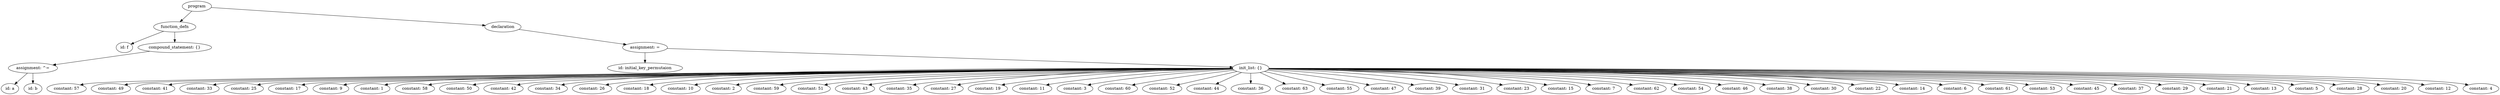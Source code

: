 strict digraph "" {
	graph [bb="0,0,7116.5,324"];
	node [label="\N"];
	145	[height=0.5,
		label=program,
		pos="566,306",
		width=1.1389];
	83	[height=0.5,
		label=function_defn,
		pos="502,234",
		width=1.6667];
	145 -> 83	[pos="e,517.36,251.8 551.48,289.12 543.45,280.33 533.29,269.23 524.28,259.37"];
	144	[height=0.5,
		label=declaration,
		pos="1436,234",
		width=1.3902];
	145 -> 144	[pos="e,1387.8,238.88 605.93,301.79 745.52,290.56 1212.1,253.01 1377.4,239.72"];
	74	[height=0.5,
		label="id: f",
		pos="356,162",
		width=0.75];
	83 -> 74	[pos="e,377.57,173.34 471.39,218.33 446.59,206.43 411.8,189.75 386.91,177.82"];
	82	[height=0.5,
		label="compound_statement: {}",
		pos="502,162",
		width=2.7984];
	83 -> 82	[pos="e,502,180.1 502,215.7 502,207.98 502,198.71 502,190.11"];
	143	[height=0.5,
		label="assignment: =",
		pos="1840,162",
		width=1.6971];
	144 -> 143	[pos="e,1788.8,171.88 1480,225.38 1552.3,212.84 1696.6,187.85 1778.8,173.6"];
	81	[height=0.5,
		label="assignment: ^=",
		pos="99,90",
		width=1.8234];
	82 -> 81	[pos="e,152.76,100.34 432.26,148.89 356.42,135.71 236.22,114.84 162.8,102.08"];
	85	[height=0.5,
		label="id: initial_key_permutaion",
		pos="1840,90",
		width=2.9067];
	143 -> 85	[pos="e,1840,108.1 1840,143.7 1840,135.98 1840,126.71 1840,118.11"];
	142	[height=0.5,
		label="init_list: {}",
		pos="3567,90",
		width=1.4306];
	143 -> 142	[pos="e,3516,93.065 1900.2,158.56 2166.5,147.77 3237.3,104.37 3505.7,93.484"];
	79	[height=0.5,
		label="id: a",
		pos="27,18",
		width=0.75];
	81 -> 79	[pos="e,41.987,33.57 81.937,72.411 72.166,62.911 59.793,50.882 49.264,40.646"];
	80	[height=0.5,
		label="id: b",
		pos="99,18",
		width=0.75];
	81 -> 80	[pos="e,99,36.104 99,71.697 99,63.983 99,54.712 99,46.112"];
	86	[height=0.5,
		label="constant: 57",
		pos="198,18",
		width=1.5];
	142 -> 86	[pos="e,236,30.875 3515.6,88.539 3109.5,84.849 429.09,59.652 261,36 256.01,35.298 250.85,34.326 245.73,33.2"];
	87	[height=0.5,
		label="constant: 49",
		pos="324,18",
		width=1.5];
	142 -> 87	[pos="e,362,30.871 3515.4,88.503 3117.5,84.624 548.38,58.76 387,36 382.01,35.296 376.85,34.324 371.73,33.197"];
	88	[height=0.5,
		label="constant: 41",
		pos="450,18",
		width=1.5];
	142 -> 88	[pos="e,488,30.866 3515.6,88.468 3127.4,84.408 667.73,57.877 513,36 508.01,35.294 502.85,34.321 497.74,33.194"];
	89	[height=0.5,
		label="constant: 33",
		pos="576,18",
		width=1.5];
	142 -> 89	[pos="e,614,30.862 3515.6,88.429 3136.8,84.173 787.07,56.991 639,36 634.01,35.293 628.85,34.318 623.74,33.19"];
	90	[height=0.5,
		label="constant: 25",
		pos="702,18",
		width=1.5];
	142 -> 90	[pos="e,740,30.857 3515.5,88.384 3145.8,83.918 906.39,56.103 765,36 760.01,35.291 754.85,34.314 749.74,33.186"];
	91	[height=0.5,
		label="constant: 17",
		pos="828,18",
		width=1.5];
	142 -> 91	[pos="e,866,30.851 3515.5,88.337 3155.6,83.657 1025.7,55.219 891,36 886.01,35.288 880.85,34.311 875.74,33.181"];
	92	[height=0.5,
		label="constant: 9",
		pos="950,18",
		width=1.375];
	142 -> 92	[pos="e,984.94,30.853 3515.6,88.32 3164.9,83.64 1136.4,55.782 1008,36 1003.6,35.325 999.11,34.411 994.63,33.355"];
	93	[height=0.5,
		label="constant: 1",
		pos="1067,18",
		width=1.375];
	142 -> 93	[pos="e,1102.2,30.759 3515.5,88.682 3185.1,86.533 1369.6,73.103 1126,36 1121.5,35.313 1116.8,34.382 1112.2,33.306"];
	94	[height=0.5,
		label="constant: 58",
		pos="1189,18",
		width=1.5];
	142 -> 94	[pos="e,1227,30.832 3515.6,88.565 3195.6,85.76 1482.7,69.273 1252,36 1247,35.281 1241.9,34.298 1236.7,33.165"];
	95	[height=0.5,
		label="constant: 50",
		pos="1315,18",
		width=1.5];
	142 -> 95	[pos="e,1353,30.823 3515.7,88.493 3206.3,85.341 1595.5,67.513 1378,36 1373,35.277 1367.9,34.293 1362.7,33.159"];
	96	[height=0.5,
		label="constant: 42",
		pos="1441,18",
		width=1.5];
	142 -> 96	[pos="e,1479,30.814 3515.3,88.407 3215.5,84.874 1708.2,65.739 1504,36 1499,35.274 1493.9,34.287 1488.7,33.151"];
	97	[height=0.5,
		label="constant: 34",
		pos="1567,18",
		width=1.5];
	142 -> 97	[pos="e,1605,30.804 3515.3,89.235 3246.7,90.203 2009,91.527 1630,36 1625,35.27 1619.9,34.28 1614.7,33.142"];
	98	[height=0.5,
		label="constant: 26",
		pos="1693,18",
		width=1.5];
	142 -> 98	[pos="e,1731,30.792 3515.3,89.12 3257.4,89.469 2108.8,88.026 1756,36 1751,35.265 1745.9,34.272 1740.7,33.133"];
	99	[height=0.5,
		label="constant: 18",
		pos="1819,18",
		width=1.5];
	142 -> 99	[pos="e,1857.3,30.864 3515.3,88.988 3268.4,88.685 2208.6,84.526 1882,36 1877.2,35.288 1872.3,34.34 1867.3,33.254"];
	100	[height=0.5,
		label="constant: 10",
		pos="1945,18",
		width=1.5];
	142 -> 100	[pos="e,1983.4,30.848 3515.3,88.835 3279.8,87.841 2308.5,81.034 2008,36 2003.2,35.282 1998.3,34.33 1993.3,33.242"];
	101	[height=0.5,
		label="constant: 2",
		pos="2067,18",
		width=1.375];
	142 -> 101	[pos="e,2102.2,30.67 3515.5,88.785 3291.5,87.594 2401.8,80.124 2126,36 2121.5,35.28 2116.9,34.325 2112.2,33.235"];
	102	[height=0.5,
		label="constant: 59",
		pos="2189,18",
		width=1.5];
	142 -> 102	[pos="e,2227.4,30.809 3515.4,88.458 3303.9,85.999 2502.1,74.296 2252,36 2247.2,35.267 2242.3,34.305 2237.4,33.21"];
	103	[height=0.5,
		label="constant: 51",
		pos="2315,18",
		width=1.5];
	142 -> 103	[pos="e,2353.4,30.782 3515.7,88.208 3317.6,84.919 2602.3,70.837 2378,36 2373.2,35.257 2368.3,34.288 2363.4,33.189"];
	104	[height=0.5,
		label="constant: 43",
		pos="2441,18",
		width=1.5];
	142 -> 104	[pos="e,2479.4,30.75 3515.6,87.892 3331,83.689 2702.5,67.358 2504,36 2499.2,35.244 2494.3,34.267 2489.4,33.163"];
	105	[height=0.5,
		label="constant: 35",
		pos="2567,18",
		width=1.5];
	142 -> 105	[pos="e,2605.4,30.708 3515.9,87.505 3346.3,82.323 2802.9,63.911 2630,36 2625.2,35.228 2620.3,34.24 2615.4,33.13"];
	106	[height=0.5,
		label="constant: 27",
		pos="2693,18",
		width=1.5];
	142 -> 106	[pos="e,2731.7,30.74 3515.4,89.16 3386.4,88.795 3040,83.112 2756,36 2751.3,35.218 2746.4,34.233 2741.6,33.133"];
	107	[height=0.5,
		label="constant: 19",
		pos="2819,18",
		width=1.5];
	142 -> 107	[pos="e,2857.7,30.666 3515.5,88.282 3400.8,85.974 3116.2,76.3 2882,36 2877.3,35.19 2872.4,34.186 2867.6,33.074"];
	108	[height=0.5,
		label="constant: 11",
		pos="2945,18",
		width=1.5];
	142 -> 108	[pos="e,2983.8,30.558 3516.1,87.055 3417.4,82.649 3193.4,69.55 3008,36 3003.3,35.149 2998.4,34.118 2993.6,32.988"];
	109	[height=0.5,
		label="constant: 3",
		pos="3067,18",
		width=1.375];
	142 -> 109	[pos="e,3103.3,30.446 3517,85.623 3434.8,79.486 3266.2,64.429 3126,36 3121.8,35.154 3117.5,34.158 3113.2,33.08"];
	110	[height=0.5,
		label="constant: 60",
		pos="3189,18",
		width=1.5];
	142 -> 110	[pos="e,3228.5,30.29 3520,82.548 3458.2,73.73 3346.4,56.628 3252,36 3247.6,35.035 3243,33.958 3238.4,32.828"];
	111	[height=0.5,
		label="constant: 52",
		pos="3315,18",
		width=1.5];
	142 -> 111	[pos="e,3355,30.118 3527.9,78.139 3484,65.95 3412.7,46.144 3364.9,32.85"];
	112	[height=0.5,
		label="constant: 44",
		pos="3441,18",
		width=1.5];
	142 -> 112	[pos="e,3467.8,33.896 3540.6,74.326 3522.1,64.035 3497.1,50.157 3476.8,38.875"];
	113	[height=0.5,
		label="constant: 36",
		pos="3567,18",
		width=1.5];
	142 -> 113	[pos="e,3567,36.104 3567,71.697 3567,63.983 3567,54.712 3567,46.112"];
	114	[height=0.5,
		label="constant: 63",
		pos="3693,18",
		width=1.5];
	142 -> 114	[pos="e,3666.2,33.896 3593.4,74.326 3611.9,64.035 3636.9,50.157 3657.2,38.875"];
	115	[height=0.5,
		label="constant: 55",
		pos="3819,18",
		width=1.5];
	142 -> 115	[pos="e,3779,30.118 3606.1,78.139 3650,65.95 3721.3,46.144 3769.1,32.85"];
	116	[height=0.5,
		label="constant: 47",
		pos="3945,18",
		width=1.5];
	142 -> 116	[pos="e,3905.5,30.29 3614,82.548 3675.8,73.73 3787.6,56.628 3882,36 3886.4,35.035 3891,33.958 3895.6,32.828"];
	117	[height=0.5,
		label="constant: 39",
		pos="4071,18",
		width=1.5];
	142 -> 117	[pos="e,4031.9,30.491 3617,85.353 3699.1,78.83 3867.6,63.238 4008,36 4012.6,35.103 4017.4,34.05 4022.2,32.914"];
	118	[height=0.5,
		label="constant: 31",
		pos="4197,18",
		width=1.5];
	142 -> 118	[pos="e,4158.3,30.566 3618.2,87.135 3718.1,82.855 3945.7,69.945 4134,36 4138.7,35.153 4143.6,34.123 4148.4,32.995"];
	119	[height=0.5,
		label="constant: 23",
		pos="4323,18",
		width=1.5];
	142 -> 119	[pos="e,4284.3,30.671 3618.7,88.344 3734.4,86.158 4022.7,76.714 4260,36 4264.7,35.192 4269.6,34.19 4274.4,33.078"];
	120	[height=0.5,
		label="constant: 15",
		pos="4449,18",
		width=1.5];
	142 -> 120	[pos="e,4410.3,30.744 3618.7,89.206 3748.6,88.959 4098.9,83.541 4386,36 4390.7,35.22 4395.6,34.236 4400.4,33.136"];
	121	[height=0.5,
		label="constant: 7",
		pos="4571,18",
		width=1.375];
	142 -> 121	[pos="e,4535.4,30.643 3618.3,87.642 3789,82.88 4337.7,65.603 4512,36 4516.4,35.247 4521,34.279 4525.6,33.19"];
	122	[height=0.5,
		label="constant: 62",
		pos="4693,18",
		width=1.5];
	142 -> 122	[pos="e,4654.6,30.75 3618.4,87.892 3803,83.689 4431.5,67.358 4630,36 4634.8,35.244 4639.7,34.267 4644.6,33.163"];
	123	[height=0.5,
		label="constant: 54",
		pos="4819,18",
		width=1.5];
	142 -> 123	[pos="e,4780.6,30.782 3618.3,88.208 3816.4,84.919 4531.7,70.837 4756,36 4760.8,35.257 4765.7,34.288 4770.6,33.189"];
	124	[height=0.5,
		label="constant: 46",
		pos="4945,18",
		width=1.5];
	142 -> 124	[pos="e,4906.6,30.809 3618.6,88.458 3830.1,85.999 4631.9,74.296 4882,36 4886.8,35.267 4891.7,34.305 4896.6,33.21"];
	125	[height=0.5,
		label="constant: 38",
		pos="5071,18",
		width=1.5];
	142 -> 125	[pos="e,5032.6,30.831 3618.5,88.669 3842.4,86.993 4731.9,77.782 5008,36 5012.8,35.275 5017.7,34.319 5022.7,33.228"];
	126	[height=0.5,
		label="constant: 30",
		pos="5197,18",
		width=1.5];
	142 -> 126	[pos="e,5158.6,30.85 3618.6,88.846 3854.5,87.899 4831.8,81.264 5134,36 5138.8,35.283 5143.7,34.331 5148.7,33.243"];
	127	[height=0.5,
		label="constant: 22",
		pos="5323,18",
		width=1.5];
	142 -> 127	[pos="e,5284.7,30.865 3618.6,88.997 3865.9,88.738 4931.7,84.759 5260,36 5264.8,35.289 5269.7,34.341 5274.7,33.255"];
	128	[height=0.5,
		label="constant: 14",
		pos="5449,18",
		width=1.5];
	142 -> 128	[pos="e,5411,30.793 3618.5,89.127 3876.7,89.518 5031.4,88.261 5386,36 5391,35.265 5396.1,34.272 5401.3,33.133"];
	129	[height=0.5,
		label="constant: 6",
		pos="5571,18",
		width=1.375];
	142 -> 129	[pos="e,5535.8,30.726 3618.6,88.375 3907.6,84.767 5320.4,65.724 5512,36 5516.5,35.301 5521.2,34.361 5525.8,33.28"];
	130	[height=0.5,
		label="constant: 61",
		pos="5693,18",
		width=1.5];
	142 -> 130	[pos="e,5655,30.814 3618.7,88.407 3918.5,84.874 5425.8,65.739 5630,36 5635,35.274 5640.1,34.287 5645.3,33.151"];
	131	[height=0.5,
		label="constant: 53",
		pos="5819,18",
		width=1.5];
	142 -> 131	[pos="e,5781,30.823 3618.3,88.493 3927.7,85.341 5538.5,67.513 5756,36 5761,35.277 5766.1,34.293 5771.3,33.159"];
	132	[height=0.5,
		label="constant: 45",
		pos="5945,18",
		width=1.5];
	142 -> 132	[pos="e,5907,30.832 3618.4,88.565 3938.4,85.76 5651.3,69.273 5882,36 5887,35.281 5892.1,34.298 5897.3,33.165"];
	133	[height=0.5,
		label="constant: 37",
		pos="6071,18",
		width=1.5];
	142 -> 133	[pos="e,6033,30.839 3618.5,88.63 3948.8,86.154 5764.1,71.034 6008,36 6013,35.284 6018.1,34.303 6023.3,33.171"];
	134	[height=0.5,
		label="constant: 29",
		pos="6197,18",
		width=1.5];
	142 -> 134	[pos="e,6159,30.846 3618.4,88.689 3958.3,86.534 5876.8,72.803 6134,36 6139,35.286 6144.1,34.307 6149.3,33.177"];
	135	[height=0.5,
		label="constant: 21",
		pos="6323,18",
		width=1.5];
	142 -> 135	[pos="e,6285,30.852 3618.6,88.741 3968.8,86.886 5989.5,74.561 6260,36 6265,35.289 6270.1,34.311 6275.3,33.182"];
	136	[height=0.5,
		label="constant: 13",
		pos="6449,18",
		width=1.5];
	142 -> 136	[pos="e,6411,30.857 3618.4,88.791 3977.4,87.231 6102.2,76.337 6386,36 6391,35.291 6396.1,34.315 6401.3,33.186"];
	137	[height=0.5,
		label="constant: 5",
		pos="6571,18",
		width=1.375];
	142 -> 137	[pos="e,6535.8,30.781 3618.7,88.887 3987.5,87.972 6215.3,80.618 6512,36 6516.5,35.322 6521.2,34.396 6525.8,33.323"];
	138	[height=0.5,
		label="constant: 28",
		pos="6693,18",
		width=1.5];
	142 -> 138	[pos="e,6655,30.867 3618.6,88.873 3995.7,87.845 6320.4,79.759 6630,36 6635,35.295 6640.1,34.321 6645.3,33.194"];
	139	[height=0.5,
		label="constant: 20",
		pos="6819,18",
		width=1.5];
	142 -> 139	[pos="e,6781,30.871 3618.6,88.911 4004.3,88.146 6433.1,81.533 6756,36 6761,35.296 6766.1,34.324 6771.3,33.197"];
	140	[height=0.5,
		label="constant: 12",
		pos="6945,18",
		width=1.5];
	142 -> 140	[pos="e,6907,30.875 3618.7,88.946 4013.5,88.432 6545.8,83.301 6882,36 6887,35.298 6892.1,34.326 6897.3,33.201"];
	141	[height=0.5,
		label="constant: 4",
		pos="7067,18",
		width=1.375];
	142 -> 141	[pos="e,7031.8,30.796 3618.7,89.031 4022.2,89.166 6658.9,88.039 7008,36 7012.5,35.328 7017.2,34.405 7021.8,33.335"];
}
